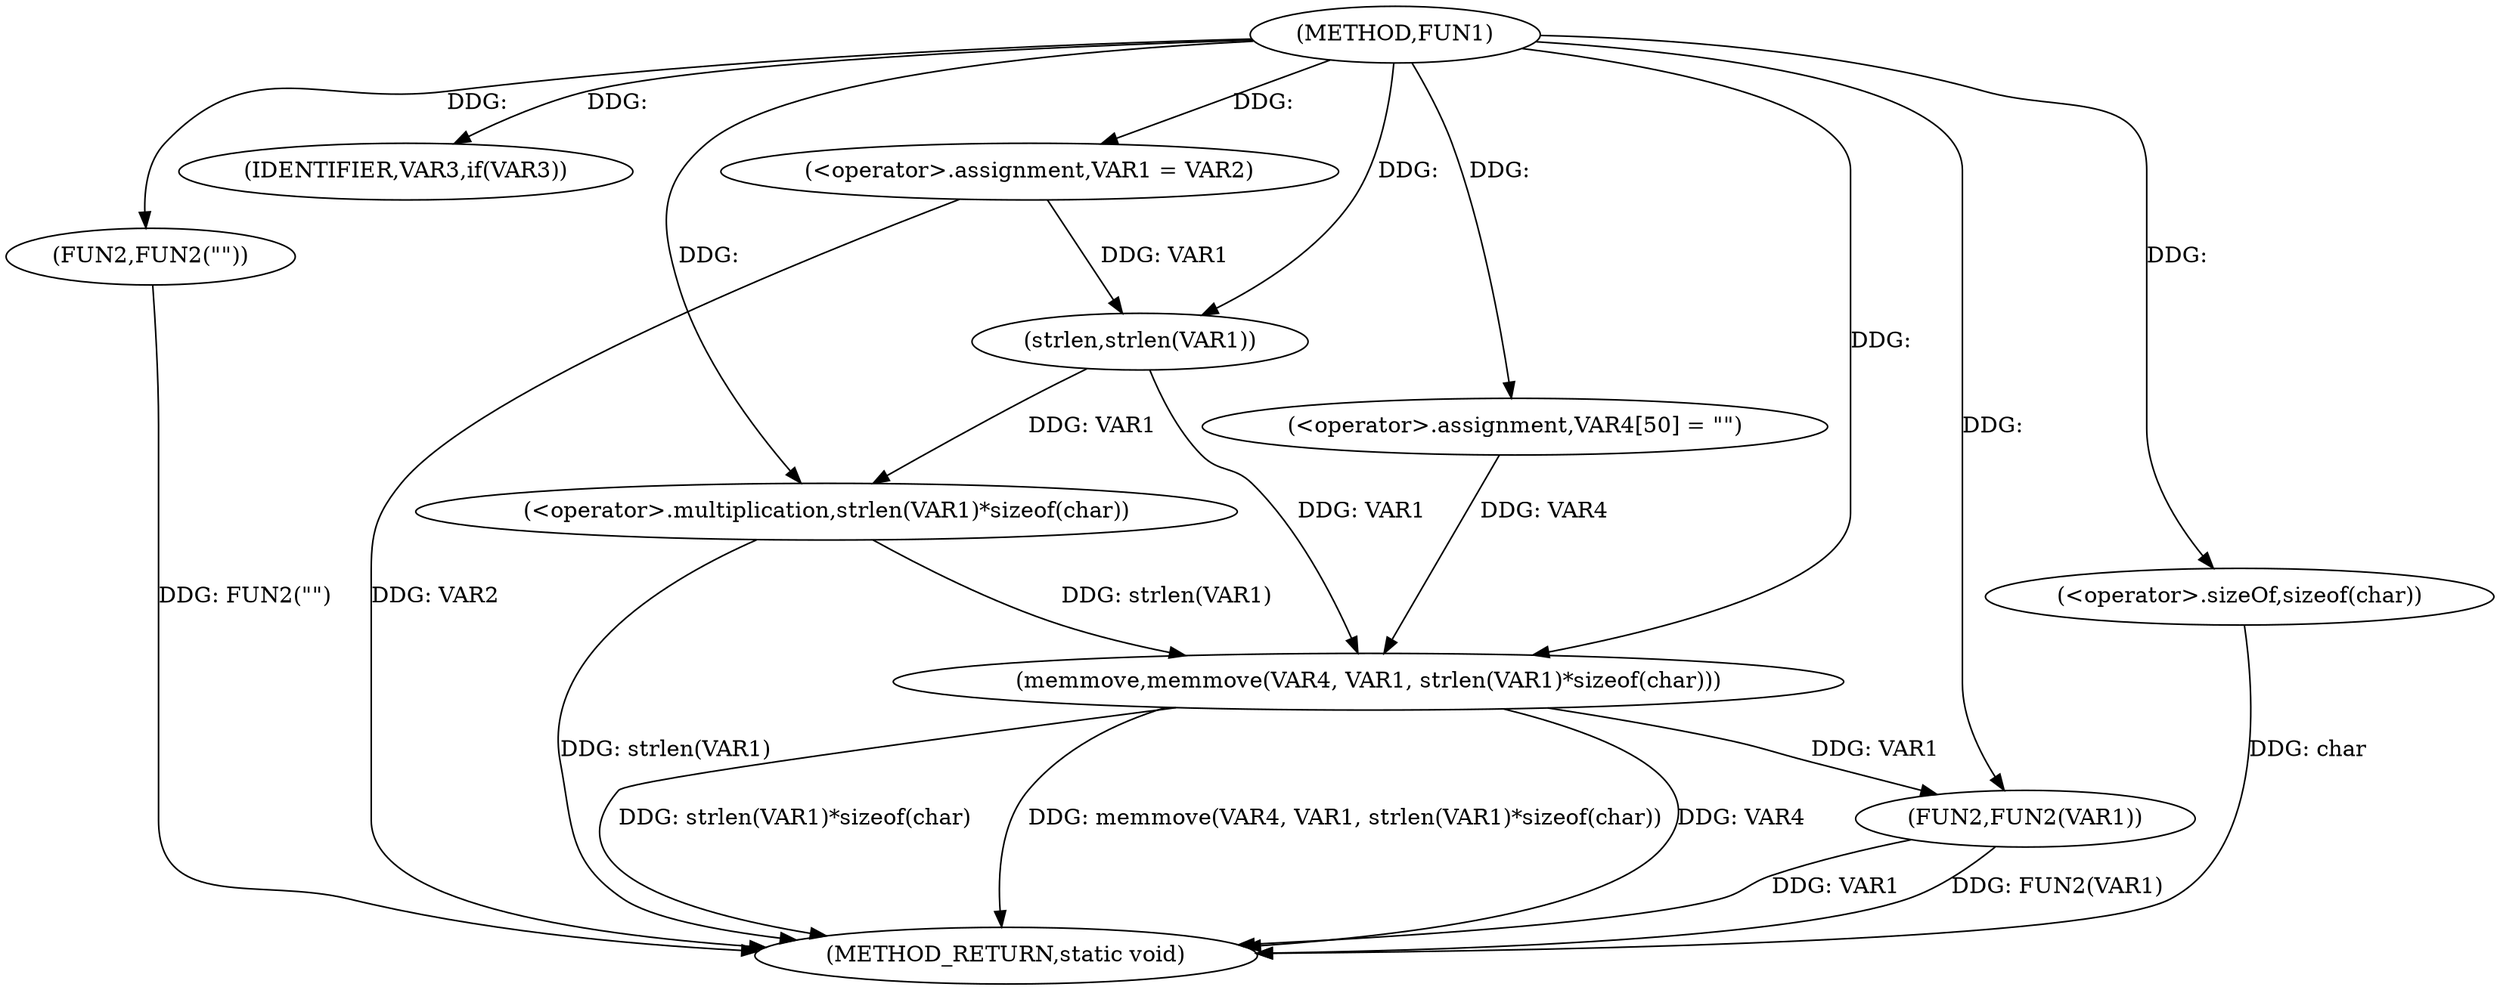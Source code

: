 digraph FUN1 {  
"1000100" [label = "(METHOD,FUN1)" ]
"1000129" [label = "(METHOD_RETURN,static void)" ]
"1000104" [label = "(<operator>.assignment,VAR1 = VAR2)" ]
"1000108" [label = "(IDENTIFIER,VAR3,if(VAR3))" ]
"1000110" [label = "(FUN2,FUN2(\"\"))" ]
"1000116" [label = "(<operator>.assignment,VAR4[50] = \"\")" ]
"1000119" [label = "(memmove,memmove(VAR4, VAR1, strlen(VAR1)*sizeof(char)))" ]
"1000122" [label = "(<operator>.multiplication,strlen(VAR1)*sizeof(char))" ]
"1000123" [label = "(strlen,strlen(VAR1))" ]
"1000125" [label = "(<operator>.sizeOf,sizeof(char))" ]
"1000127" [label = "(FUN2,FUN2(VAR1))" ]
  "1000125" -> "1000129"  [ label = "DDG: char"] 
  "1000122" -> "1000129"  [ label = "DDG: strlen(VAR1)"] 
  "1000127" -> "1000129"  [ label = "DDG: FUN2(VAR1)"] 
  "1000119" -> "1000129"  [ label = "DDG: strlen(VAR1)*sizeof(char)"] 
  "1000127" -> "1000129"  [ label = "DDG: VAR1"] 
  "1000119" -> "1000129"  [ label = "DDG: memmove(VAR4, VAR1, strlen(VAR1)*sizeof(char))"] 
  "1000104" -> "1000129"  [ label = "DDG: VAR2"] 
  "1000110" -> "1000129"  [ label = "DDG: FUN2(\"\")"] 
  "1000119" -> "1000129"  [ label = "DDG: VAR4"] 
  "1000100" -> "1000104"  [ label = "DDG: "] 
  "1000100" -> "1000108"  [ label = "DDG: "] 
  "1000100" -> "1000110"  [ label = "DDG: "] 
  "1000100" -> "1000116"  [ label = "DDG: "] 
  "1000116" -> "1000119"  [ label = "DDG: VAR4"] 
  "1000100" -> "1000119"  [ label = "DDG: "] 
  "1000123" -> "1000119"  [ label = "DDG: VAR1"] 
  "1000122" -> "1000119"  [ label = "DDG: strlen(VAR1)"] 
  "1000123" -> "1000122"  [ label = "DDG: VAR1"] 
  "1000104" -> "1000123"  [ label = "DDG: VAR1"] 
  "1000100" -> "1000123"  [ label = "DDG: "] 
  "1000100" -> "1000122"  [ label = "DDG: "] 
  "1000100" -> "1000125"  [ label = "DDG: "] 
  "1000119" -> "1000127"  [ label = "DDG: VAR1"] 
  "1000100" -> "1000127"  [ label = "DDG: "] 
}
